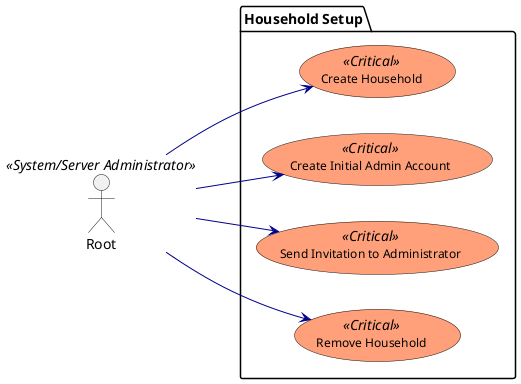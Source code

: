 @startuml
left to right direction
skinparam usecase {
  BackgroundColor<<Critical>> LightSalmon
  ArrowColor DarkBlue
  FontSize 12
}

actor Root <<System/Server Administrator>>

package "Household Setup" {
  (Create Household) as UC_CreateHousehold <<Critical>>
  (Create Initial Admin Account) as UC_CreateAdminAccount <<Critical>>
  (Send Invitation to Administrator) as UC_SendInvitation <<Critical>>
  (Remove Household) as UC_RemoveHousehold <<Critical>>

  Root --> UC_CreateHousehold
  Root --> UC_CreateAdminAccount
  Root --> UC_SendInvitation
  Root --> UC_RemoveHousehold
}
@enduml

@startuml
left to right direction
skinparam usecase {
  BackgroundColor<<Critical>> LightSalmon
  ArrowColor DarkBlue
  FontSize 12
}

actor Administrator <<Household Manager>>
actor User <<Household Member>>


package "Account Operations" {
  (Register Account) as UC_Register
  (Login) as UC_Login <<Critical>>
  (Logout) as UC_Logout
  (Change Credentials) as UC_ChangeCredentials
  (Reset Password) as UC_ResetPassword <<Optional>>

  (Verify Household Membership) as UC_VerifyHousehold <<include>>
  UC_Register --> UC_VerifyHousehold

  User --> UC_Register
  User --> UC_Login
  User --> UC_Logout
  User --> UC_ChangeCredentials
  User --> UC_ResetPassword

  Administrator --> UC_Login
  Administrator --> UC_Logout
  Administrator --> UC_ChangeCredentials
  Administrator --> UC_ResetPassword
}

package "Household Administration" {
  (Change Household Name) as UC_ChangeHouseholdName
  (Invite New Member) as UC_InviteMember
  (Remove Member) as UC_RemoveMember
  (Assign Administrator Role) as UC_AssignAdminRole
  (View Household Members) as UC_ViewHouseholdMembers

  Administrator --> UC_ChangeHouseholdName
  Administrator --> UC_InviteMember
  Administrator --> UC_RemoveMember
  Administrator --> UC_AssignAdminRole
  Administrator --> UC_ViewHouseholdMembers

  User --> UC_ViewHouseholdMembers
}

(Show Error Message) as UC_ShowErrorMessage <<Critical>>
UC_Login ..> UC_ShowErrorMessage : <<extend>>
note right of UC_ShowErrorMessage
  Triggered when wrong credentials are provided.
end note

@enduml